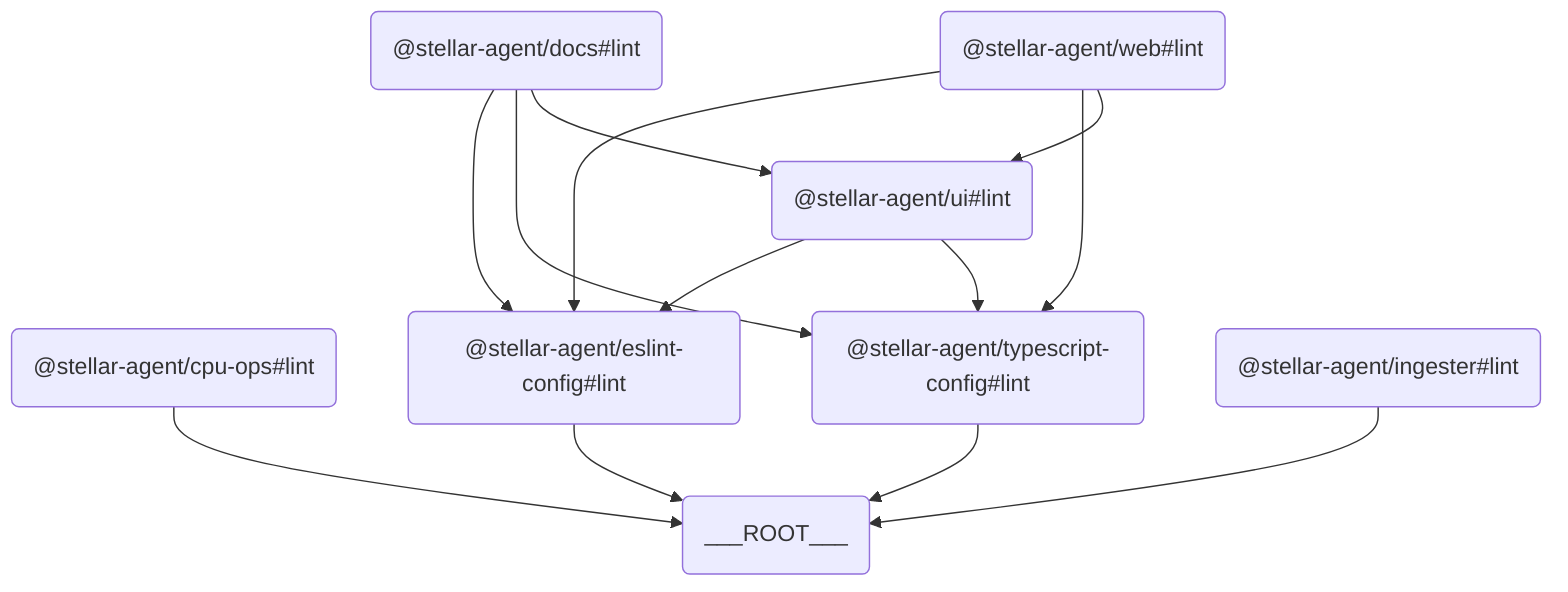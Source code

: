graph TD
	QHZT("@stellar-agent/cpu-ops#lint") --> ETTT("___ROOT___")
	JEGP("@stellar-agent/docs#lint") --> EMLE("@stellar-agent/eslint-config#lint")
	JEGP("@stellar-agent/docs#lint") --> LRHC("@stellar-agent/typescript-config#lint")
	JEGP("@stellar-agent/docs#lint") --> GLAO("@stellar-agent/ui#lint")
	EMLE("@stellar-agent/eslint-config#lint") --> ETTT("___ROOT___")
	VELR("@stellar-agent/ingester#lint") --> ETTT("___ROOT___")
	LRHC("@stellar-agent/typescript-config#lint") --> ETTT("___ROOT___")
	GLAO("@stellar-agent/ui#lint") --> EMLE("@stellar-agent/eslint-config#lint")
	GLAO("@stellar-agent/ui#lint") --> LRHC("@stellar-agent/typescript-config#lint")
	TXWC("@stellar-agent/web#lint") --> EMLE("@stellar-agent/eslint-config#lint")
	TXWC("@stellar-agent/web#lint") --> LRHC("@stellar-agent/typescript-config#lint")
	TXWC("@stellar-agent/web#lint") --> GLAO("@stellar-agent/ui#lint")